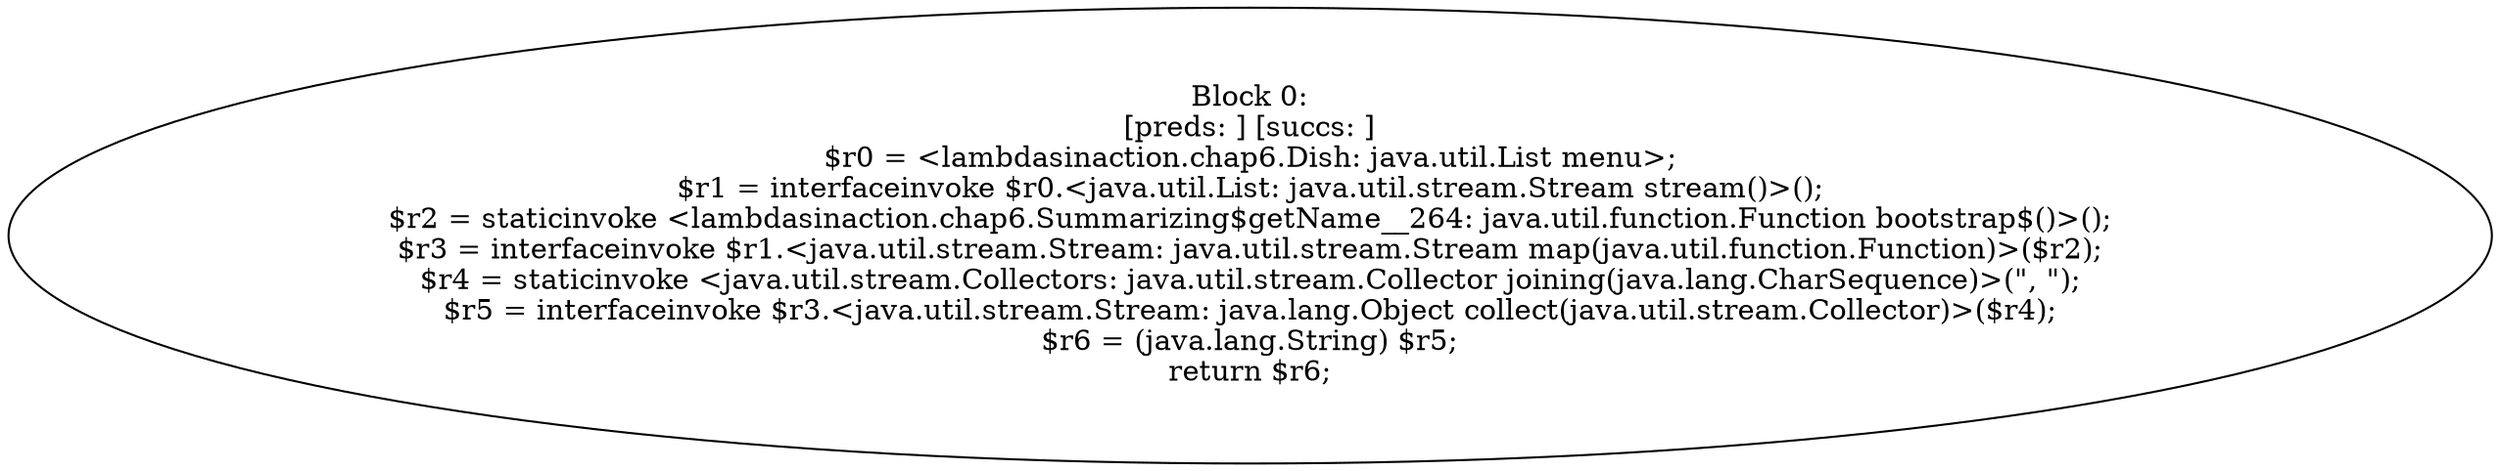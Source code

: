 digraph "unitGraph" {
    "Block 0:
[preds: ] [succs: ]
$r0 = <lambdasinaction.chap6.Dish: java.util.List menu>;
$r1 = interfaceinvoke $r0.<java.util.List: java.util.stream.Stream stream()>();
$r2 = staticinvoke <lambdasinaction.chap6.Summarizing$getName__264: java.util.function.Function bootstrap$()>();
$r3 = interfaceinvoke $r1.<java.util.stream.Stream: java.util.stream.Stream map(java.util.function.Function)>($r2);
$r4 = staticinvoke <java.util.stream.Collectors: java.util.stream.Collector joining(java.lang.CharSequence)>(\", \");
$r5 = interfaceinvoke $r3.<java.util.stream.Stream: java.lang.Object collect(java.util.stream.Collector)>($r4);
$r6 = (java.lang.String) $r5;
return $r6;
"
}
